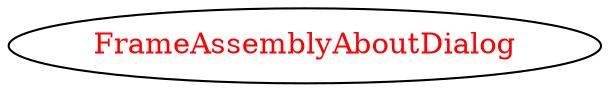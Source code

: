 digraph dependencyGraph {
 concentrate=true;
 ranksep="2.0";
 rankdir="LR"; 
 splines="ortho";
"FrameAssemblyAboutDialog" [fontcolor="red"];
}